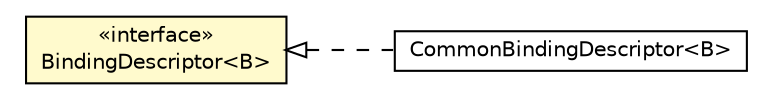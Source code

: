 #!/usr/local/bin/dot
#
# Class diagram 
# Generated by UMLGraph version R5_6-24-gf6e263 (http://www.umlgraph.org/)
#

digraph G {
	edge [fontname="Helvetica",fontsize=10,labelfontname="Helvetica",labelfontsize=10];
	node [fontname="Helvetica",fontsize=10,shape=plaintext];
	nodesep=0.25;
	ranksep=0.5;
	rankdir=LR;
	// com.gwtplatform.dispatch.server.actionhandlervalidator.ActionHandlerValidatorLinkerHelper.BeanProvider.BindingDescriptor<B>
	c76863 [label=<<table title="com.gwtplatform.dispatch.server.actionhandlervalidator.ActionHandlerValidatorLinkerHelper.BeanProvider.BindingDescriptor" border="0" cellborder="1" cellspacing="0" cellpadding="2" port="p" bgcolor="lemonChiffon" href="./ActionHandlerValidatorLinkerHelper.BeanProvider.BindingDescriptor.html">
		<tr><td><table border="0" cellspacing="0" cellpadding="1">
<tr><td align="center" balign="center"> &#171;interface&#187; </td></tr>
<tr><td align="center" balign="center"> BindingDescriptor&lt;B&gt; </td></tr>
		</table></td></tr>
		</table>>, URL="./ActionHandlerValidatorLinkerHelper.BeanProvider.BindingDescriptor.html", fontname="Helvetica", fontcolor="black", fontsize=10.0];
	// com.gwtplatform.dispatch.server.actionhandlervalidator.ActionHandlerValidatorLinkerHelper.CommonBindingDescriptor<B>
	c76864 [label=<<table title="com.gwtplatform.dispatch.server.actionhandlervalidator.ActionHandlerValidatorLinkerHelper.CommonBindingDescriptor" border="0" cellborder="1" cellspacing="0" cellpadding="2" port="p" href="./ActionHandlerValidatorLinkerHelper.CommonBindingDescriptor.html">
		<tr><td><table border="0" cellspacing="0" cellpadding="1">
<tr><td align="center" balign="center"> CommonBindingDescriptor&lt;B&gt; </td></tr>
		</table></td></tr>
		</table>>, URL="./ActionHandlerValidatorLinkerHelper.CommonBindingDescriptor.html", fontname="Helvetica", fontcolor="black", fontsize=10.0];
	//com.gwtplatform.dispatch.server.actionhandlervalidator.ActionHandlerValidatorLinkerHelper.CommonBindingDescriptor<B> implements com.gwtplatform.dispatch.server.actionhandlervalidator.ActionHandlerValidatorLinkerHelper.BeanProvider.BindingDescriptor<B>
	c76863:p -> c76864:p [dir=back,arrowtail=empty,style=dashed];
}

